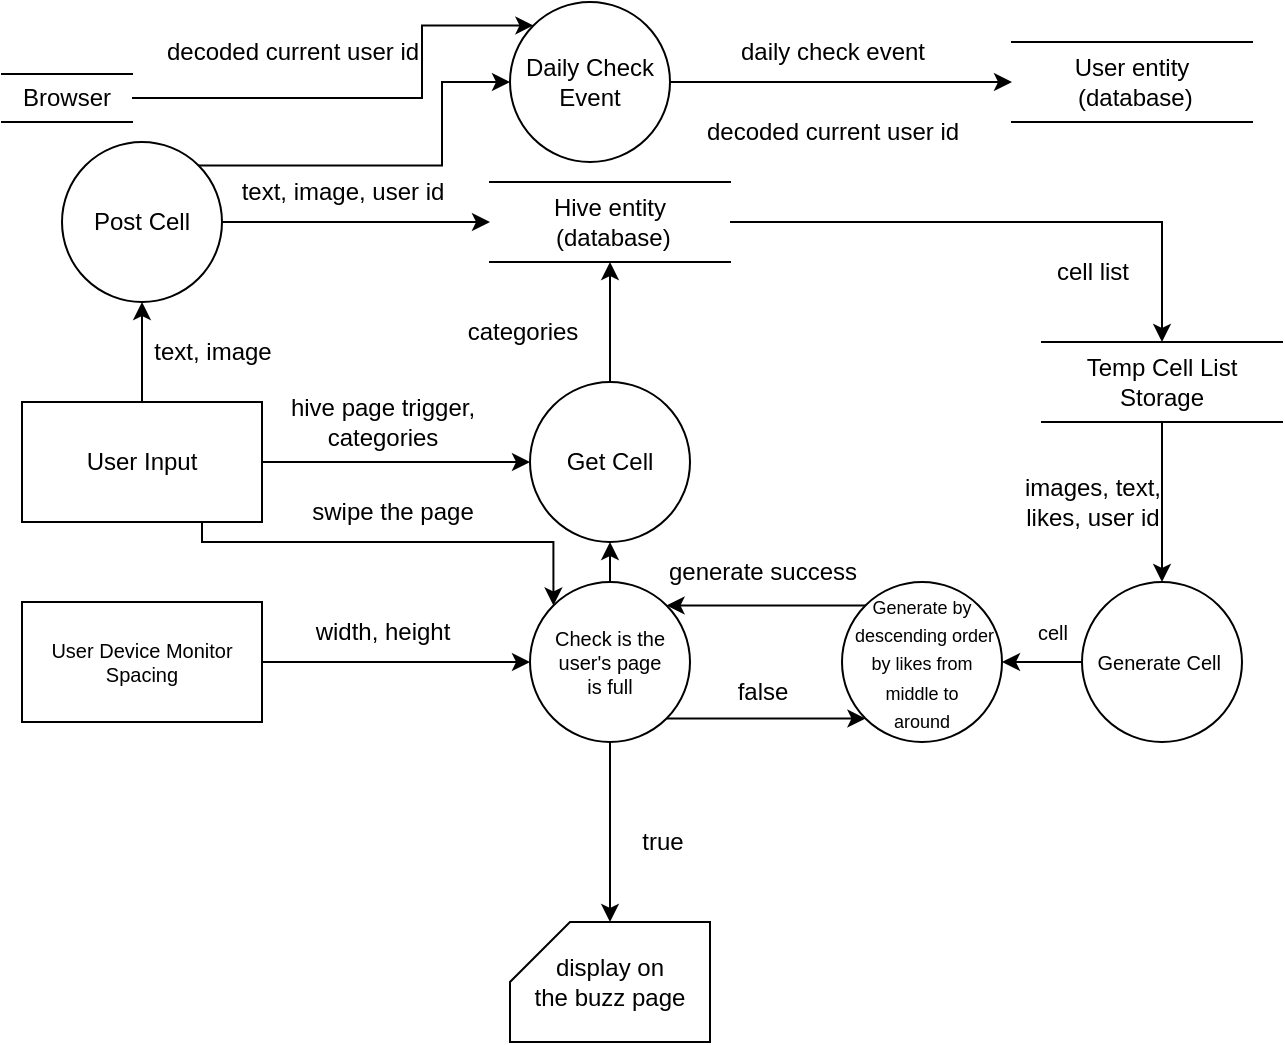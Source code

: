 <mxfile version="20.8.23" type="github">
  <diagram name="第1頁" id="oT8aMLVGbJNvCzSaGUWB">
    <mxGraphModel dx="984" dy="667" grid="1" gridSize="10" guides="1" tooltips="1" connect="1" arrows="1" fold="1" page="1" pageScale="1" pageWidth="827" pageHeight="1169" math="0" shadow="0">
      <root>
        <mxCell id="0" />
        <mxCell id="1" parent="0" />
        <mxCell id="7StAAg9FyGcrV_dISmPU-3" style="edgeStyle=orthogonalEdgeStyle;rounded=0;orthogonalLoop=1;jettySize=auto;html=1;entryX=0;entryY=0.5;entryDx=0;entryDy=0;" parent="1" source="7StAAg9FyGcrV_dISmPU-1" target="7StAAg9FyGcrV_dISmPU-6" edge="1">
          <mxGeometry relative="1" as="geometry">
            <mxPoint x="330" y="340" as="targetPoint" />
          </mxGeometry>
        </mxCell>
        <mxCell id="7StAAg9FyGcrV_dISmPU-50" style="edgeStyle=orthogonalEdgeStyle;rounded=0;orthogonalLoop=1;jettySize=auto;html=1;exitX=1;exitY=0.75;exitDx=0;exitDy=0;entryX=0;entryY=0;entryDx=0;entryDy=0;fontSize=12;" parent="1" source="7StAAg9FyGcrV_dISmPU-1" target="7StAAg9FyGcrV_dISmPU-30" edge="1">
          <mxGeometry relative="1" as="geometry">
            <Array as="points">
              <mxPoint x="170" y="255" />
              <mxPoint x="170" y="280" />
              <mxPoint x="346" y="280" />
            </Array>
          </mxGeometry>
        </mxCell>
        <mxCell id="7StAAg9FyGcrV_dISmPU-61" style="edgeStyle=orthogonalEdgeStyle;rounded=0;orthogonalLoop=1;jettySize=auto;html=1;fontSize=10;" parent="1" source="7StAAg9FyGcrV_dISmPU-1" edge="1">
          <mxGeometry relative="1" as="geometry">
            <mxPoint x="140" y="160" as="targetPoint" />
          </mxGeometry>
        </mxCell>
        <mxCell id="7StAAg9FyGcrV_dISmPU-1" value="User Input" style="rounded=0;whiteSpace=wrap;html=1;" parent="1" vertex="1">
          <mxGeometry x="80" y="210" width="120" height="60" as="geometry" />
        </mxCell>
        <mxCell id="7StAAg9FyGcrV_dISmPU-2" value="display on &lt;br&gt;the buzz page" style="shape=card;whiteSpace=wrap;html=1;" parent="1" vertex="1">
          <mxGeometry x="324" y="470" width="100" height="60" as="geometry" />
        </mxCell>
        <mxCell id="7StAAg9FyGcrV_dISmPU-5" value="hive page trigger,&lt;br&gt;categories" style="text;html=1;align=center;verticalAlign=middle;resizable=0;points=[];autosize=1;strokeColor=none;fillColor=none;" parent="1" vertex="1">
          <mxGeometry x="200" y="200" width="120" height="40" as="geometry" />
        </mxCell>
        <mxCell id="7StAAg9FyGcrV_dISmPU-29" style="edgeStyle=orthogonalEdgeStyle;rounded=0;orthogonalLoop=1;jettySize=auto;html=1;fontSize=10;entryX=0.5;entryY=1;entryDx=0;entryDy=0;" parent="1" source="7StAAg9FyGcrV_dISmPU-6" target="7StAAg9FyGcrV_dISmPU-8" edge="1">
          <mxGeometry relative="1" as="geometry">
            <mxPoint x="400" y="150" as="targetPoint" />
          </mxGeometry>
        </mxCell>
        <mxCell id="7StAAg9FyGcrV_dISmPU-6" value="Get Cell" style="ellipse;whiteSpace=wrap;html=1;aspect=fixed;" parent="1" vertex="1">
          <mxGeometry x="334" y="200" width="80" height="80" as="geometry" />
        </mxCell>
        <mxCell id="7StAAg9FyGcrV_dISmPU-43" style="edgeStyle=orthogonalEdgeStyle;rounded=0;orthogonalLoop=1;jettySize=auto;html=1;fontSize=12;" parent="1" source="7StAAg9FyGcrV_dISmPU-8" target="7StAAg9FyGcrV_dISmPU-15" edge="1">
          <mxGeometry relative="1" as="geometry" />
        </mxCell>
        <mxCell id="7StAAg9FyGcrV_dISmPU-8" value="Hive entity&lt;br&gt;&amp;nbsp;(database)" style="shape=partialRectangle;whiteSpace=wrap;html=1;left=0;right=0;fillColor=none;rounded=0;strokeColor=default;fontFamily=Helvetica;fontSize=12;fontColor=default;" parent="1" vertex="1">
          <mxGeometry x="314" y="100" width="120" height="40" as="geometry" />
        </mxCell>
        <mxCell id="7StAAg9FyGcrV_dISmPU-9" value="cell list" style="text;html=1;align=center;verticalAlign=middle;resizable=0;points=[];autosize=1;strokeColor=none;fillColor=none;" parent="1" vertex="1">
          <mxGeometry x="585" y="130" width="60" height="30" as="geometry" />
        </mxCell>
        <mxCell id="7StAAg9FyGcrV_dISmPU-11" value="categories" style="text;html=1;align=center;verticalAlign=middle;resizable=0;points=[];autosize=1;strokeColor=none;fillColor=none;" parent="1" vertex="1">
          <mxGeometry x="290" y="160" width="80" height="30" as="geometry" />
        </mxCell>
        <mxCell id="7StAAg9FyGcrV_dISmPU-42" style="edgeStyle=orthogonalEdgeStyle;rounded=0;orthogonalLoop=1;jettySize=auto;html=1;entryX=0.5;entryY=0;entryDx=0;entryDy=0;fontSize=12;" parent="1" source="7StAAg9FyGcrV_dISmPU-15" target="7StAAg9FyGcrV_dISmPU-22" edge="1">
          <mxGeometry relative="1" as="geometry" />
        </mxCell>
        <mxCell id="7StAAg9FyGcrV_dISmPU-15" value="Temp Cell List Storage" style="shape=partialRectangle;whiteSpace=wrap;html=1;left=0;right=0;fillColor=none;rounded=0;strokeColor=default;fontFamily=Helvetica;fontSize=12;fontColor=default;" parent="1" vertex="1">
          <mxGeometry x="590" y="180" width="120" height="40" as="geometry" />
        </mxCell>
        <mxCell id="7StAAg9FyGcrV_dISmPU-21" value="&lt;font style=&quot;font-size: 12px;&quot;&gt;images, text, &lt;br&gt;likes,&amp;nbsp;user id&lt;/font&gt;" style="text;html=1;align=center;verticalAlign=middle;resizable=0;points=[];autosize=1;strokeColor=none;fillColor=none;fontSize=10;" parent="1" vertex="1">
          <mxGeometry x="570" y="240" width="90" height="40" as="geometry" />
        </mxCell>
        <mxCell id="7StAAg9FyGcrV_dISmPU-55" style="edgeStyle=orthogonalEdgeStyle;rounded=0;orthogonalLoop=1;jettySize=auto;html=1;exitX=0;exitY=0.5;exitDx=0;exitDy=0;entryX=1;entryY=0.5;entryDx=0;entryDy=0;fontSize=10;" parent="1" source="7StAAg9FyGcrV_dISmPU-22" target="7StAAg9FyGcrV_dISmPU-54" edge="1">
          <mxGeometry relative="1" as="geometry" />
        </mxCell>
        <mxCell id="7StAAg9FyGcrV_dISmPU-22" value="Generate Cell&amp;nbsp;" style="ellipse;whiteSpace=wrap;html=1;aspect=fixed;fontSize=10;" parent="1" vertex="1">
          <mxGeometry x="610" y="300" width="80" height="80" as="geometry" />
        </mxCell>
        <mxCell id="7StAAg9FyGcrV_dISmPU-47" style="edgeStyle=orthogonalEdgeStyle;rounded=0;orthogonalLoop=1;jettySize=auto;html=1;fontSize=12;" parent="1" source="7StAAg9FyGcrV_dISmPU-30" edge="1">
          <mxGeometry relative="1" as="geometry">
            <mxPoint x="374.0" y="470" as="targetPoint" />
          </mxGeometry>
        </mxCell>
        <mxCell id="7StAAg9FyGcrV_dISmPU-52" style="edgeStyle=orthogonalEdgeStyle;rounded=0;orthogonalLoop=1;jettySize=auto;html=1;exitX=0.5;exitY=0;exitDx=0;exitDy=0;entryX=0.5;entryY=1;entryDx=0;entryDy=0;fontSize=12;" parent="1" source="7StAAg9FyGcrV_dISmPU-30" target="7StAAg9FyGcrV_dISmPU-6" edge="1">
          <mxGeometry relative="1" as="geometry" />
        </mxCell>
        <mxCell id="7StAAg9FyGcrV_dISmPU-60" style="edgeStyle=orthogonalEdgeStyle;rounded=0;orthogonalLoop=1;jettySize=auto;html=1;exitX=1;exitY=1;exitDx=0;exitDy=0;entryX=0;entryY=1;entryDx=0;entryDy=0;fontSize=10;" parent="1" source="7StAAg9FyGcrV_dISmPU-30" target="7StAAg9FyGcrV_dISmPU-54" edge="1">
          <mxGeometry relative="1" as="geometry" />
        </mxCell>
        <mxCell id="7StAAg9FyGcrV_dISmPU-30" value="Check is the user&#39;s page &lt;br&gt;is full" style="ellipse;whiteSpace=wrap;html=1;aspect=fixed;fontSize=10;" parent="1" vertex="1">
          <mxGeometry x="334" y="300" width="80" height="80" as="geometry" />
        </mxCell>
        <mxCell id="7StAAg9FyGcrV_dISmPU-40" style="edgeStyle=orthogonalEdgeStyle;rounded=0;orthogonalLoop=1;jettySize=auto;html=1;entryX=0;entryY=0.5;entryDx=0;entryDy=0;fontSize=9;" parent="1" source="7StAAg9FyGcrV_dISmPU-31" target="7StAAg9FyGcrV_dISmPU-30" edge="1">
          <mxGeometry relative="1" as="geometry" />
        </mxCell>
        <mxCell id="7StAAg9FyGcrV_dISmPU-31" value="User Device Monitor Spacing" style="rounded=0;whiteSpace=wrap;html=1;fontSize=10;" parent="1" vertex="1">
          <mxGeometry x="80" y="310" width="120" height="60" as="geometry" />
        </mxCell>
        <mxCell id="7StAAg9FyGcrV_dISmPU-34" value="&lt;font style=&quot;font-size: 12px;&quot;&gt;width, height&lt;/font&gt;" style="text;html=1;align=center;verticalAlign=middle;resizable=0;points=[];autosize=1;strokeColor=none;fillColor=none;fontSize=10;" parent="1" vertex="1">
          <mxGeometry x="215" y="310" width="90" height="30" as="geometry" />
        </mxCell>
        <mxCell id="7StAAg9FyGcrV_dISmPU-37" value="&lt;font style=&quot;font-size: 12px;&quot;&gt;false&lt;/font&gt;" style="text;html=1;align=center;verticalAlign=middle;resizable=0;points=[];autosize=1;strokeColor=none;fillColor=none;fontSize=10;" parent="1" vertex="1">
          <mxGeometry x="425" y="340" width="50" height="30" as="geometry" />
        </mxCell>
        <mxCell id="7StAAg9FyGcrV_dISmPU-46" value="generate success" style="text;html=1;align=center;verticalAlign=middle;resizable=0;points=[];autosize=1;strokeColor=none;fillColor=none;fontSize=12;" parent="1" vertex="1">
          <mxGeometry x="390" y="280" width="120" height="30" as="geometry" />
        </mxCell>
        <mxCell id="7StAAg9FyGcrV_dISmPU-48" value="true" style="text;html=1;align=center;verticalAlign=middle;resizable=0;points=[];autosize=1;strokeColor=none;fillColor=none;fontSize=12;" parent="1" vertex="1">
          <mxGeometry x="380" y="415" width="40" height="30" as="geometry" />
        </mxCell>
        <mxCell id="7StAAg9FyGcrV_dISmPU-51" value="swipe the page" style="text;html=1;align=center;verticalAlign=middle;resizable=0;points=[];autosize=1;strokeColor=none;fillColor=none;fontSize=12;" parent="1" vertex="1">
          <mxGeometry x="215" y="250" width="100" height="30" as="geometry" />
        </mxCell>
        <mxCell id="7StAAg9FyGcrV_dISmPU-59" style="edgeStyle=orthogonalEdgeStyle;rounded=0;orthogonalLoop=1;jettySize=auto;html=1;exitX=0;exitY=0;exitDx=0;exitDy=0;entryX=1;entryY=0;entryDx=0;entryDy=0;fontSize=10;" parent="1" source="7StAAg9FyGcrV_dISmPU-54" target="7StAAg9FyGcrV_dISmPU-30" edge="1">
          <mxGeometry relative="1" as="geometry" />
        </mxCell>
        <mxCell id="7StAAg9FyGcrV_dISmPU-54" value="&lt;font style=&quot;font-size: 9px;&quot;&gt;Generate by &amp;nbsp;descending order by likes from middle to &lt;br&gt;around&lt;/font&gt;" style="ellipse;whiteSpace=wrap;html=1;aspect=fixed;fontSize=12;" parent="1" vertex="1">
          <mxGeometry x="490" y="300" width="80" height="80" as="geometry" />
        </mxCell>
        <mxCell id="7StAAg9FyGcrV_dISmPU-56" value="cell" style="text;html=1;align=center;verticalAlign=middle;resizable=0;points=[];autosize=1;strokeColor=none;fillColor=none;fontSize=10;" parent="1" vertex="1">
          <mxGeometry x="575" y="310" width="40" height="30" as="geometry" />
        </mxCell>
        <mxCell id="-pucl9rHgeiSn8M6B7Zd-1" style="edgeStyle=orthogonalEdgeStyle;rounded=0;orthogonalLoop=1;jettySize=auto;html=1;exitX=1;exitY=0.5;exitDx=0;exitDy=0;entryX=0;entryY=0.5;entryDx=0;entryDy=0;fontSize=12;" edge="1" parent="1" source="7StAAg9FyGcrV_dISmPU-63" target="7StAAg9FyGcrV_dISmPU-8">
          <mxGeometry relative="1" as="geometry" />
        </mxCell>
        <mxCell id="-pucl9rHgeiSn8M6B7Zd-8" style="edgeStyle=orthogonalEdgeStyle;rounded=0;orthogonalLoop=1;jettySize=auto;html=1;exitX=1;exitY=0;exitDx=0;exitDy=0;entryX=0;entryY=0.5;entryDx=0;entryDy=0;fontSize=12;" edge="1" parent="1" source="7StAAg9FyGcrV_dISmPU-63" target="-pucl9rHgeiSn8M6B7Zd-6">
          <mxGeometry relative="1" as="geometry">
            <Array as="points">
              <mxPoint x="290" y="92" />
              <mxPoint x="290" y="50" />
            </Array>
          </mxGeometry>
        </mxCell>
        <mxCell id="7StAAg9FyGcrV_dISmPU-63" value="&lt;font style=&quot;font-size: 12px;&quot;&gt;Post Cell&lt;/font&gt;" style="ellipse;whiteSpace=wrap;html=1;aspect=fixed;fontSize=10;" parent="1" vertex="1">
          <mxGeometry x="100" y="80" width="80" height="80" as="geometry" />
        </mxCell>
        <mxCell id="7StAAg9FyGcrV_dISmPU-64" value="&lt;font style=&quot;font-size: 12px;&quot;&gt;text, image&lt;/font&gt;" style="text;html=1;align=center;verticalAlign=middle;resizable=0;points=[];autosize=1;strokeColor=none;fillColor=none;fontSize=10;" parent="1" vertex="1">
          <mxGeometry x="135" y="170" width="80" height="30" as="geometry" />
        </mxCell>
        <mxCell id="7StAAg9FyGcrV_dISmPU-66" value="&lt;font style=&quot;font-size: 12px;&quot;&gt;text, image, user id&lt;/font&gt;" style="text;html=1;align=center;verticalAlign=middle;resizable=0;points=[];autosize=1;strokeColor=none;fillColor=none;fontSize=9;" parent="1" vertex="1">
          <mxGeometry x="180" y="90" width="120" height="30" as="geometry" />
        </mxCell>
        <mxCell id="-pucl9rHgeiSn8M6B7Zd-3" value="User entity&lt;br&gt;&amp;nbsp;(database)" style="shape=partialRectangle;whiteSpace=wrap;html=1;left=0;right=0;fillColor=none;rounded=0;strokeColor=default;fontFamily=Helvetica;fontSize=12;fontColor=default;" vertex="1" parent="1">
          <mxGeometry x="575" y="30" width="120" height="40" as="geometry" />
        </mxCell>
        <mxCell id="-pucl9rHgeiSn8M6B7Zd-13" style="edgeStyle=orthogonalEdgeStyle;rounded=0;orthogonalLoop=1;jettySize=auto;html=1;entryX=0;entryY=0;entryDx=0;entryDy=0;fontSize=12;" edge="1" parent="1" source="-pucl9rHgeiSn8M6B7Zd-5" target="-pucl9rHgeiSn8M6B7Zd-6">
          <mxGeometry relative="1" as="geometry">
            <Array as="points">
              <mxPoint x="280" y="58" />
              <mxPoint x="280" y="22" />
            </Array>
          </mxGeometry>
        </mxCell>
        <mxCell id="-pucl9rHgeiSn8M6B7Zd-5" value="Browser" style="shape=partialRectangle;whiteSpace=wrap;html=1;left=0;right=0;fillColor=none;rounded=0;strokeColor=default;fontFamily=Helvetica;fontSize=12;fontColor=default;" vertex="1" parent="1">
          <mxGeometry x="70" y="46" width="65" height="24" as="geometry" />
        </mxCell>
        <mxCell id="-pucl9rHgeiSn8M6B7Zd-9" style="edgeStyle=orthogonalEdgeStyle;rounded=0;orthogonalLoop=1;jettySize=auto;html=1;entryX=0;entryY=0.5;entryDx=0;entryDy=0;fontSize=12;" edge="1" parent="1" source="-pucl9rHgeiSn8M6B7Zd-6" target="-pucl9rHgeiSn8M6B7Zd-3">
          <mxGeometry relative="1" as="geometry" />
        </mxCell>
        <mxCell id="-pucl9rHgeiSn8M6B7Zd-6" value="Daily Check Event" style="ellipse;whiteSpace=wrap;html=1;fillColor=none;rounded=0;" vertex="1" parent="1">
          <mxGeometry x="324" y="10" width="80" height="80" as="geometry" />
        </mxCell>
        <mxCell id="-pucl9rHgeiSn8M6B7Zd-11" value="daily check event" style="text;html=1;align=center;verticalAlign=middle;resizable=0;points=[];autosize=1;strokeColor=none;fillColor=none;fontSize=12;" vertex="1" parent="1">
          <mxGeometry x="425" y="20" width="120" height="30" as="geometry" />
        </mxCell>
        <mxCell id="-pucl9rHgeiSn8M6B7Zd-14" value="decoded current user id" style="text;html=1;align=center;verticalAlign=middle;resizable=0;points=[];autosize=1;strokeColor=none;fillColor=none;fontSize=12;" vertex="1" parent="1">
          <mxGeometry x="140" y="20" width="150" height="30" as="geometry" />
        </mxCell>
        <mxCell id="-pucl9rHgeiSn8M6B7Zd-17" value="decoded current user id" style="text;html=1;align=center;verticalAlign=middle;resizable=0;points=[];autosize=1;strokeColor=none;fillColor=none;fontSize=12;" vertex="1" parent="1">
          <mxGeometry x="410" y="60" width="150" height="30" as="geometry" />
        </mxCell>
      </root>
    </mxGraphModel>
  </diagram>
</mxfile>
